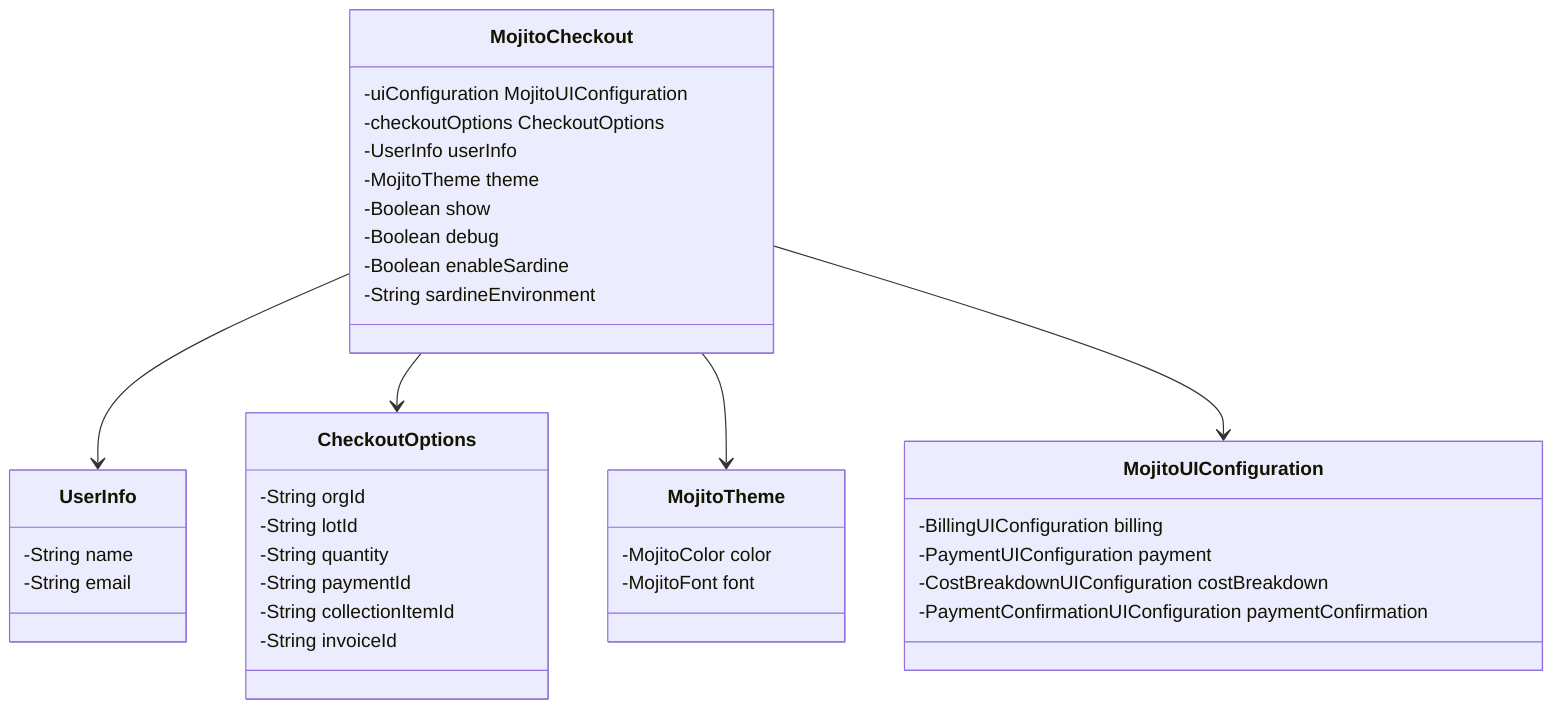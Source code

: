 classDiagram
MojitoCheckout --> UserInfo
MojitoCheckout --> CheckoutOptions
MojitoCheckout --> MojitoTheme
MojitoCheckout --> MojitoUIConfiguration 


class MojitoCheckout{
    -uiConfiguration MojitoUIConfiguration
    -checkoutOptions CheckoutOptions
    -UserInfo userInfo
    -MojitoTheme theme
    -Boolean show
    -Boolean debug
    -Boolean enableSardine
    -String sardineEnvironment
}
class UserInfo {
    -String name
    -String email
}
class MojitoUIConfiguration {
    -BillingUIConfiguration billing
    -PaymentUIConfiguration payment
    -CostBreakdownUIConfiguration costBreakdown
    -PaymentConfirmationUIConfiguration paymentConfirmation
}
class MojitoTheme {
    -MojitoColor color
    -MojitoFont font
}
class CheckoutOptions {
  -String orgId
  -String lotId
  -String quantity
  -String paymentId
  -String collectionItemId
  -String invoiceId
}